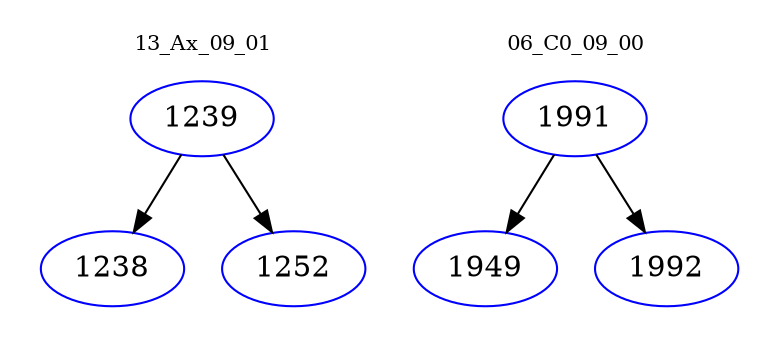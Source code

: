 digraph{
subgraph cluster_0 {
color = white
label = "13_Ax_09_01";
fontsize=10;
T0_1239 [label="1239", color="blue"]
T0_1239 -> T0_1238 [color="black"]
T0_1238 [label="1238", color="blue"]
T0_1239 -> T0_1252 [color="black"]
T0_1252 [label="1252", color="blue"]
}
subgraph cluster_1 {
color = white
label = "06_C0_09_00";
fontsize=10;
T1_1991 [label="1991", color="blue"]
T1_1991 -> T1_1949 [color="black"]
T1_1949 [label="1949", color="blue"]
T1_1991 -> T1_1992 [color="black"]
T1_1992 [label="1992", color="blue"]
}
}
